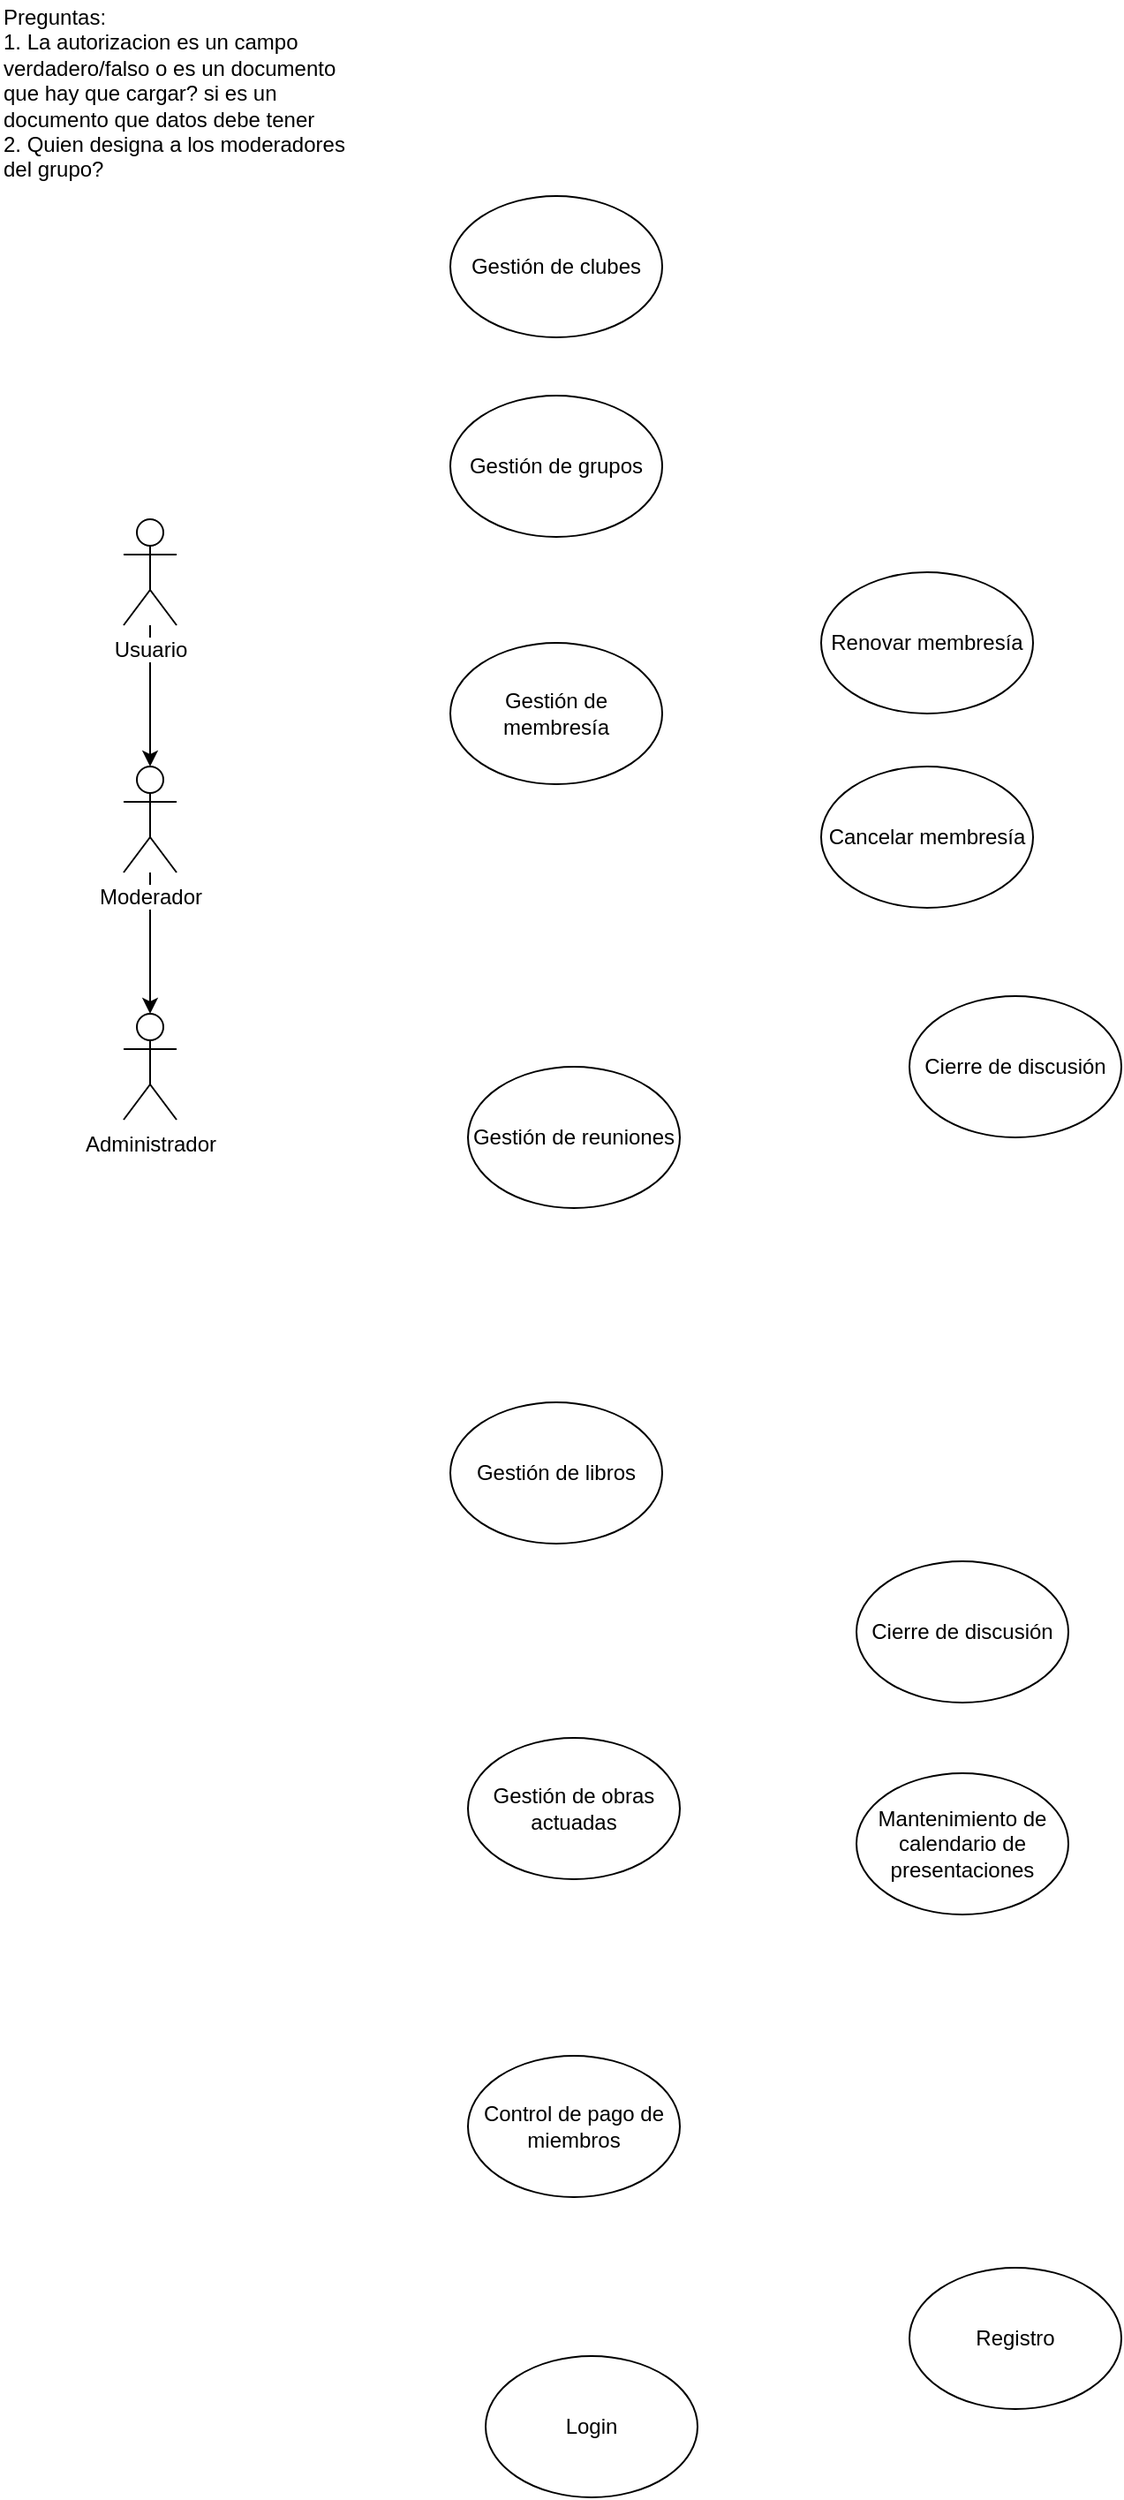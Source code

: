 <mxfile version="12.0.0" type="github" pages="1"><diagram id="7vVEWEeUO-7xJplOFc_i" name="Page-1"><mxGraphModel dx="828" dy="451" grid="1" gridSize="10" guides="1" tooltips="1" connect="1" arrows="1" fold="1" page="1" pageScale="1" pageWidth="850" pageHeight="1100" math="0" shadow="0"><root><mxCell id="0"/><mxCell id="1" parent="0"/><mxCell id="04WLmEVgEuAED4mvFsxP-9" value="" style="edgeStyle=orthogonalEdgeStyle;rounded=0;orthogonalLoop=1;jettySize=auto;html=1;" edge="1" parent="1" source="04WLmEVgEuAED4mvFsxP-1" target="04WLmEVgEuAED4mvFsxP-8"><mxGeometry relative="1" as="geometry"/></mxCell><mxCell id="04WLmEVgEuAED4mvFsxP-1" value="Usuario" style="shape=umlActor;verticalLabelPosition=bottom;labelBackgroundColor=#ffffff;verticalAlign=top;html=1;outlineConnect=0;" vertex="1" parent="1"><mxGeometry x="85" y="310" width="30" height="60" as="geometry"/></mxCell><mxCell id="04WLmEVgEuAED4mvFsxP-24" value="" style="edgeStyle=orthogonalEdgeStyle;rounded=0;orthogonalLoop=1;jettySize=auto;html=1;" edge="1" parent="1" source="04WLmEVgEuAED4mvFsxP-8" target="04WLmEVgEuAED4mvFsxP-23"><mxGeometry relative="1" as="geometry"/></mxCell><mxCell id="04WLmEVgEuAED4mvFsxP-8" value="Moderador" style="shape=umlActor;verticalLabelPosition=bottom;labelBackgroundColor=#ffffff;verticalAlign=top;html=1;outlineConnect=0;" vertex="1" parent="1"><mxGeometry x="85" y="450" width="30" height="60" as="geometry"/></mxCell><mxCell id="04WLmEVgEuAED4mvFsxP-23" value="Administrador" style="shape=umlActor;verticalLabelPosition=bottom;labelBackgroundColor=#ffffff;verticalAlign=top;html=1;outlineConnect=0;" vertex="1" parent="1"><mxGeometry x="85" y="590" width="30" height="60" as="geometry"/></mxCell><mxCell id="04WLmEVgEuAED4mvFsxP-3" value="Gestión de grupos" style="ellipse;whiteSpace=wrap;html=1;" vertex="1" parent="1"><mxGeometry x="270" y="240" width="120" height="80" as="geometry"/></mxCell><mxCell id="04WLmEVgEuAED4mvFsxP-7" value="Gestión de membresía" style="ellipse;whiteSpace=wrap;html=1;" vertex="1" parent="1"><mxGeometry x="270" y="380" width="120" height="80" as="geometry"/></mxCell><mxCell id="04WLmEVgEuAED4mvFsxP-16" value="Preguntas:&lt;br&gt;1. La autorizacion es un campo&amp;nbsp;&lt;br&gt;verdadero/falso o es un documento&lt;br&gt;que hay que cargar? si es un&lt;br&gt;documento que datos debe tener&lt;br&gt;2. Quien designa a los moderadores&lt;br&gt;del grupo?" style="text;html=1;resizable=0;points=[];autosize=1;align=left;verticalAlign=top;spacingTop=-4;" vertex="1" parent="1"><mxGeometry x="15" y="16" width="210" height="100" as="geometry"/></mxCell><mxCell id="04WLmEVgEuAED4mvFsxP-17" value="Renovar membresía" style="ellipse;whiteSpace=wrap;html=1;" vertex="1" parent="1"><mxGeometry x="480" y="340" width="120" height="80" as="geometry"/></mxCell><mxCell id="04WLmEVgEuAED4mvFsxP-18" value="Cancelar membresía" style="ellipse;whiteSpace=wrap;html=1;" vertex="1" parent="1"><mxGeometry x="480" y="450" width="120" height="80" as="geometry"/></mxCell><mxCell id="04WLmEVgEuAED4mvFsxP-19" value="Gestión de reuniones" style="ellipse;whiteSpace=wrap;html=1;" vertex="1" parent="1"><mxGeometry x="280" y="620" width="120" height="80" as="geometry"/></mxCell><mxCell id="04WLmEVgEuAED4mvFsxP-25" value="Gestión de libros" style="ellipse;whiteSpace=wrap;html=1;" vertex="1" parent="1"><mxGeometry x="270" y="810" width="120" height="80" as="geometry"/></mxCell><mxCell id="04WLmEVgEuAED4mvFsxP-26" value="Cierre de discusión" style="ellipse;whiteSpace=wrap;html=1;" vertex="1" parent="1"><mxGeometry x="530" y="580" width="120" height="80" as="geometry"/></mxCell><mxCell id="04WLmEVgEuAED4mvFsxP-27" value="Gestión de obras actuadas" style="ellipse;whiteSpace=wrap;html=1;" vertex="1" parent="1"><mxGeometry x="280" y="1000" width="120" height="80" as="geometry"/></mxCell><mxCell id="04WLmEVgEuAED4mvFsxP-28" value="Cierre de discusión" style="ellipse;whiteSpace=wrap;html=1;" vertex="1" parent="1"><mxGeometry x="500" y="900" width="120" height="80" as="geometry"/></mxCell><mxCell id="04WLmEVgEuAED4mvFsxP-29" value="Gestión de clubes" style="ellipse;whiteSpace=wrap;html=1;" vertex="1" parent="1"><mxGeometry x="270" y="127" width="120" height="80" as="geometry"/></mxCell><mxCell id="04WLmEVgEuAED4mvFsxP-30" value="Control de pago de miembros" style="ellipse;whiteSpace=wrap;html=1;" vertex="1" parent="1"><mxGeometry x="280" y="1180" width="120" height="80" as="geometry"/></mxCell><mxCell id="04WLmEVgEuAED4mvFsxP-31" value="Mantenimiento de calendario de presentaciones" style="ellipse;whiteSpace=wrap;html=1;" vertex="1" parent="1"><mxGeometry x="500" y="1020" width="120" height="80" as="geometry"/></mxCell><mxCell id="04WLmEVgEuAED4mvFsxP-32" value="Login" style="ellipse;whiteSpace=wrap;html=1;" vertex="1" parent="1"><mxGeometry x="290" y="1350" width="120" height="80" as="geometry"/></mxCell><mxCell id="04WLmEVgEuAED4mvFsxP-33" value="Registro" style="ellipse;whiteSpace=wrap;html=1;" vertex="1" parent="1"><mxGeometry x="530" y="1300" width="120" height="80" as="geometry"/></mxCell></root></mxGraphModel></diagram></mxfile>